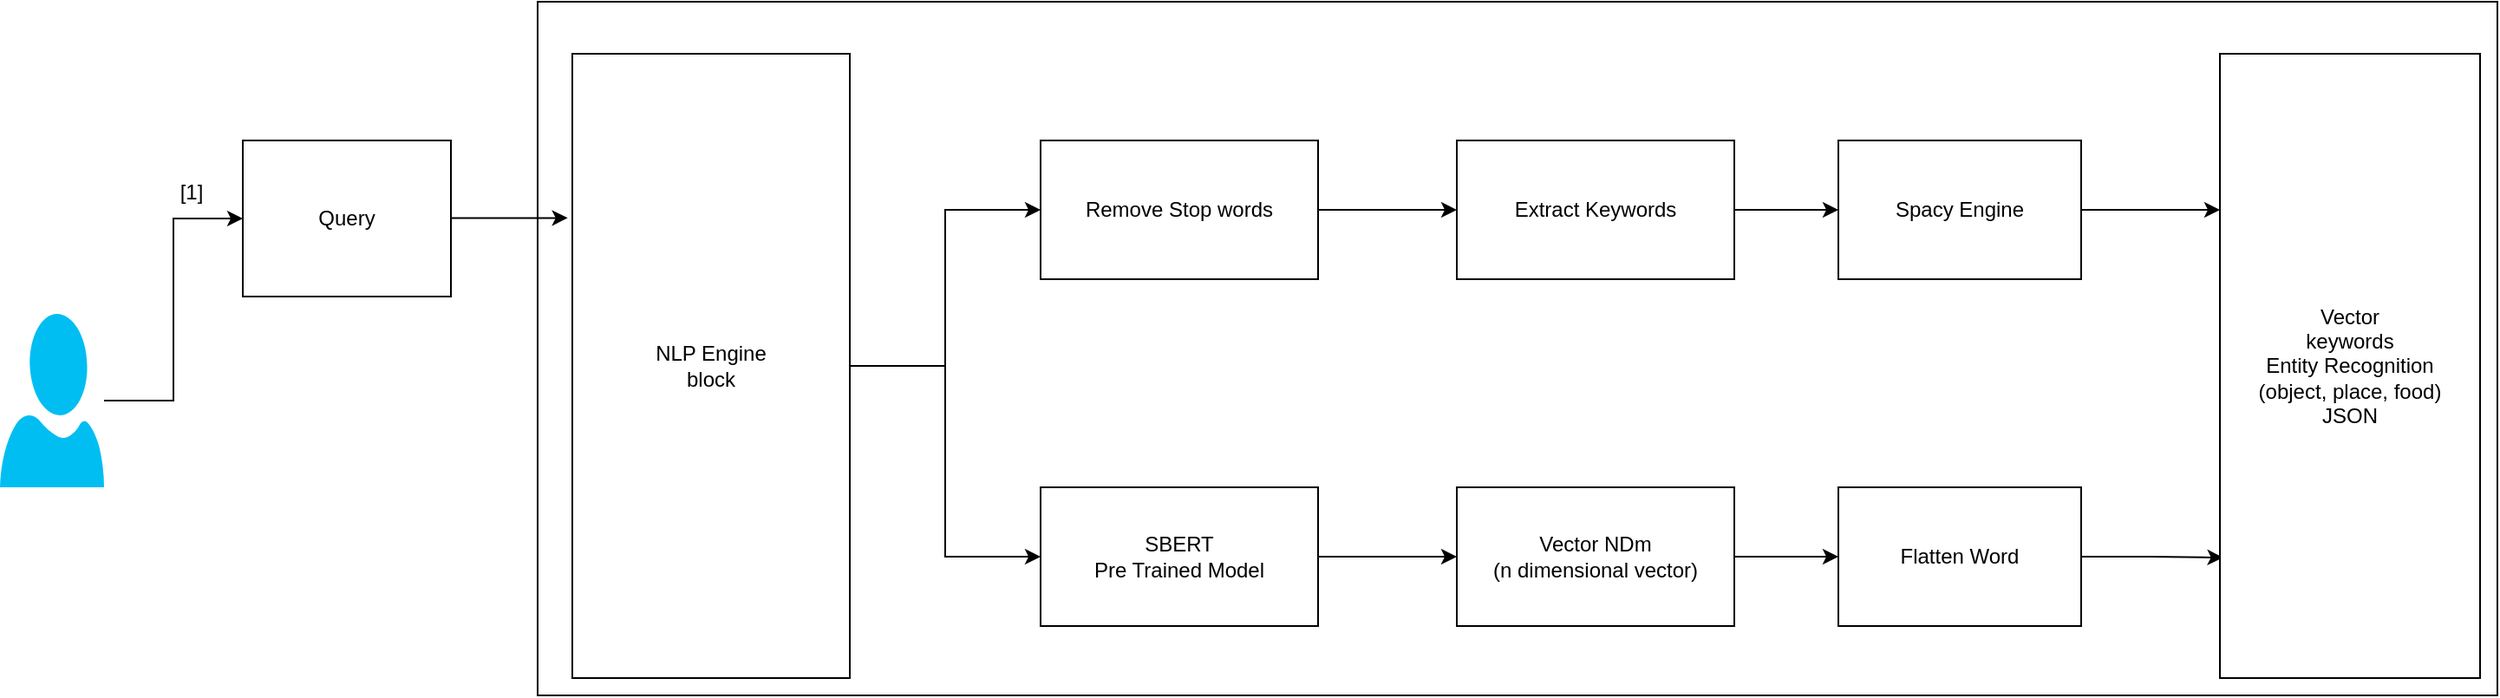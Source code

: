 <mxfile version="20.1.1" type="github">
  <diagram id="EGok0XlnsOkUb_3nYnCu" name="Page-1">
    <mxGraphModel dx="996" dy="490" grid="1" gridSize="10" guides="1" tooltips="1" connect="1" arrows="1" fold="1" page="1" pageScale="1" pageWidth="850" pageHeight="1100" math="0" shadow="0">
      <root>
        <mxCell id="0" />
        <mxCell id="1" parent="0" />
        <mxCell id="nxeFCxMN1MqG7Rf2cFIi-26" value="" style="rounded=0;whiteSpace=wrap;html=1;" vertex="1" parent="1">
          <mxGeometry x="350" y="160" width="1130" height="400" as="geometry" />
        </mxCell>
        <mxCell id="nxeFCxMN1MqG7Rf2cFIi-3" style="edgeStyle=orthogonalEdgeStyle;rounded=0;orthogonalLoop=1;jettySize=auto;html=1;entryX=0;entryY=0.5;entryDx=0;entryDy=0;" edge="1" parent="1" source="nxeFCxMN1MqG7Rf2cFIi-1" target="nxeFCxMN1MqG7Rf2cFIi-2">
          <mxGeometry relative="1" as="geometry" />
        </mxCell>
        <mxCell id="nxeFCxMN1MqG7Rf2cFIi-1" value="" style="verticalLabelPosition=bottom;html=1;verticalAlign=top;align=center;strokeColor=none;fillColor=#00BEF2;shape=mxgraph.azure.user;" vertex="1" parent="1">
          <mxGeometry x="40" y="340" width="60" height="100" as="geometry" />
        </mxCell>
        <mxCell id="nxeFCxMN1MqG7Rf2cFIi-8" style="edgeStyle=orthogonalEdgeStyle;rounded=0;orthogonalLoop=1;jettySize=auto;html=1;entryX=0.273;entryY=0.999;entryDx=0;entryDy=0;entryPerimeter=0;" edge="1" parent="1" source="nxeFCxMN1MqG7Rf2cFIi-2">
          <mxGeometry relative="1" as="geometry">
            <mxPoint x="367.329" y="284.662" as="targetPoint" />
            <Array as="points">
              <mxPoint x="358" y="285" />
            </Array>
          </mxGeometry>
        </mxCell>
        <mxCell id="nxeFCxMN1MqG7Rf2cFIi-2" value="Query" style="rounded=0;whiteSpace=wrap;html=1;" vertex="1" parent="1">
          <mxGeometry x="180" y="240" width="120" height="90" as="geometry" />
        </mxCell>
        <mxCell id="nxeFCxMN1MqG7Rf2cFIi-5" value="[1]" style="text;html=1;align=center;verticalAlign=middle;resizable=0;points=[];autosize=1;strokeColor=none;fillColor=none;" vertex="1" parent="1">
          <mxGeometry x="130" y="255" width="40" height="30" as="geometry" />
        </mxCell>
        <mxCell id="nxeFCxMN1MqG7Rf2cFIi-11" style="edgeStyle=orthogonalEdgeStyle;rounded=0;orthogonalLoop=1;jettySize=auto;html=1;entryX=0;entryY=0.5;entryDx=0;entryDy=0;" edge="1" parent="1" source="nxeFCxMN1MqG7Rf2cFIi-9" target="nxeFCxMN1MqG7Rf2cFIi-10">
          <mxGeometry relative="1" as="geometry">
            <Array as="points">
              <mxPoint x="585" y="370" />
              <mxPoint x="585" y="280" />
            </Array>
          </mxGeometry>
        </mxCell>
        <mxCell id="nxeFCxMN1MqG7Rf2cFIi-16" style="edgeStyle=orthogonalEdgeStyle;rounded=0;orthogonalLoop=1;jettySize=auto;html=1;entryX=0;entryY=0.5;entryDx=0;entryDy=0;" edge="1" parent="1" source="nxeFCxMN1MqG7Rf2cFIi-9" target="nxeFCxMN1MqG7Rf2cFIi-14">
          <mxGeometry relative="1" as="geometry" />
        </mxCell>
        <mxCell id="nxeFCxMN1MqG7Rf2cFIi-9" value="NLP Engine&lt;br&gt;block" style="rounded=0;whiteSpace=wrap;html=1;" vertex="1" parent="1">
          <mxGeometry x="370" y="190" width="160" height="360" as="geometry" />
        </mxCell>
        <mxCell id="nxeFCxMN1MqG7Rf2cFIi-13" style="edgeStyle=orthogonalEdgeStyle;rounded=0;orthogonalLoop=1;jettySize=auto;html=1;entryX=0;entryY=0.5;entryDx=0;entryDy=0;" edge="1" parent="1" source="nxeFCxMN1MqG7Rf2cFIi-10" target="nxeFCxMN1MqG7Rf2cFIi-12">
          <mxGeometry relative="1" as="geometry" />
        </mxCell>
        <mxCell id="nxeFCxMN1MqG7Rf2cFIi-10" value="Remove Stop words" style="rounded=0;whiteSpace=wrap;html=1;" vertex="1" parent="1">
          <mxGeometry x="640" y="240" width="160" height="80" as="geometry" />
        </mxCell>
        <mxCell id="nxeFCxMN1MqG7Rf2cFIi-21" style="edgeStyle=orthogonalEdgeStyle;rounded=0;orthogonalLoop=1;jettySize=auto;html=1;entryX=0;entryY=0.5;entryDx=0;entryDy=0;" edge="1" parent="1" source="nxeFCxMN1MqG7Rf2cFIi-12" target="nxeFCxMN1MqG7Rf2cFIi-20">
          <mxGeometry relative="1" as="geometry" />
        </mxCell>
        <mxCell id="nxeFCxMN1MqG7Rf2cFIi-12" value="Extract Keywords" style="rounded=0;whiteSpace=wrap;html=1;" vertex="1" parent="1">
          <mxGeometry x="880" y="240" width="160" height="80" as="geometry" />
        </mxCell>
        <mxCell id="nxeFCxMN1MqG7Rf2cFIi-18" style="edgeStyle=orthogonalEdgeStyle;rounded=0;orthogonalLoop=1;jettySize=auto;html=1;entryX=0;entryY=0.5;entryDx=0;entryDy=0;" edge="1" parent="1" source="nxeFCxMN1MqG7Rf2cFIi-14" target="nxeFCxMN1MqG7Rf2cFIi-17">
          <mxGeometry relative="1" as="geometry" />
        </mxCell>
        <mxCell id="nxeFCxMN1MqG7Rf2cFIi-14" value="SBERT&lt;br&gt;Pre Trained Model" style="rounded=0;whiteSpace=wrap;html=1;" vertex="1" parent="1">
          <mxGeometry x="640" y="440" width="160" height="80" as="geometry" />
        </mxCell>
        <mxCell id="nxeFCxMN1MqG7Rf2cFIi-22" style="edgeStyle=orthogonalEdgeStyle;rounded=0;orthogonalLoop=1;jettySize=auto;html=1;entryX=0;entryY=0.5;entryDx=0;entryDy=0;" edge="1" parent="1" source="nxeFCxMN1MqG7Rf2cFIi-17" target="nxeFCxMN1MqG7Rf2cFIi-19">
          <mxGeometry relative="1" as="geometry" />
        </mxCell>
        <mxCell id="nxeFCxMN1MqG7Rf2cFIi-17" value="Vector NDm&lt;br&gt;(n dimensional vector)" style="rounded=0;whiteSpace=wrap;html=1;" vertex="1" parent="1">
          <mxGeometry x="880" y="440" width="160" height="80" as="geometry" />
        </mxCell>
        <mxCell id="nxeFCxMN1MqG7Rf2cFIi-25" style="edgeStyle=orthogonalEdgeStyle;rounded=0;orthogonalLoop=1;jettySize=auto;html=1;entryX=0.012;entryY=0.807;entryDx=0;entryDy=0;entryPerimeter=0;" edge="1" parent="1" source="nxeFCxMN1MqG7Rf2cFIi-19" target="nxeFCxMN1MqG7Rf2cFIi-23">
          <mxGeometry relative="1" as="geometry" />
        </mxCell>
        <mxCell id="nxeFCxMN1MqG7Rf2cFIi-19" value="Flatten Word" style="rounded=0;whiteSpace=wrap;html=1;" vertex="1" parent="1">
          <mxGeometry x="1100" y="440" width="140" height="80" as="geometry" />
        </mxCell>
        <mxCell id="nxeFCxMN1MqG7Rf2cFIi-24" style="edgeStyle=orthogonalEdgeStyle;rounded=0;orthogonalLoop=1;jettySize=auto;html=1;entryX=0;entryY=0.25;entryDx=0;entryDy=0;" edge="1" parent="1" source="nxeFCxMN1MqG7Rf2cFIi-20" target="nxeFCxMN1MqG7Rf2cFIi-23">
          <mxGeometry relative="1" as="geometry" />
        </mxCell>
        <mxCell id="nxeFCxMN1MqG7Rf2cFIi-20" value="Spacy Engine" style="rounded=0;whiteSpace=wrap;html=1;" vertex="1" parent="1">
          <mxGeometry x="1100" y="240" width="140" height="80" as="geometry" />
        </mxCell>
        <mxCell id="nxeFCxMN1MqG7Rf2cFIi-23" value="Vector&lt;br&gt;keywords&lt;br&gt;Entity Recognition&lt;br&gt;(object, place, food)&lt;br&gt;JSON" style="rounded=0;whiteSpace=wrap;html=1;" vertex="1" parent="1">
          <mxGeometry x="1320" y="190" width="150" height="360" as="geometry" />
        </mxCell>
      </root>
    </mxGraphModel>
  </diagram>
</mxfile>
